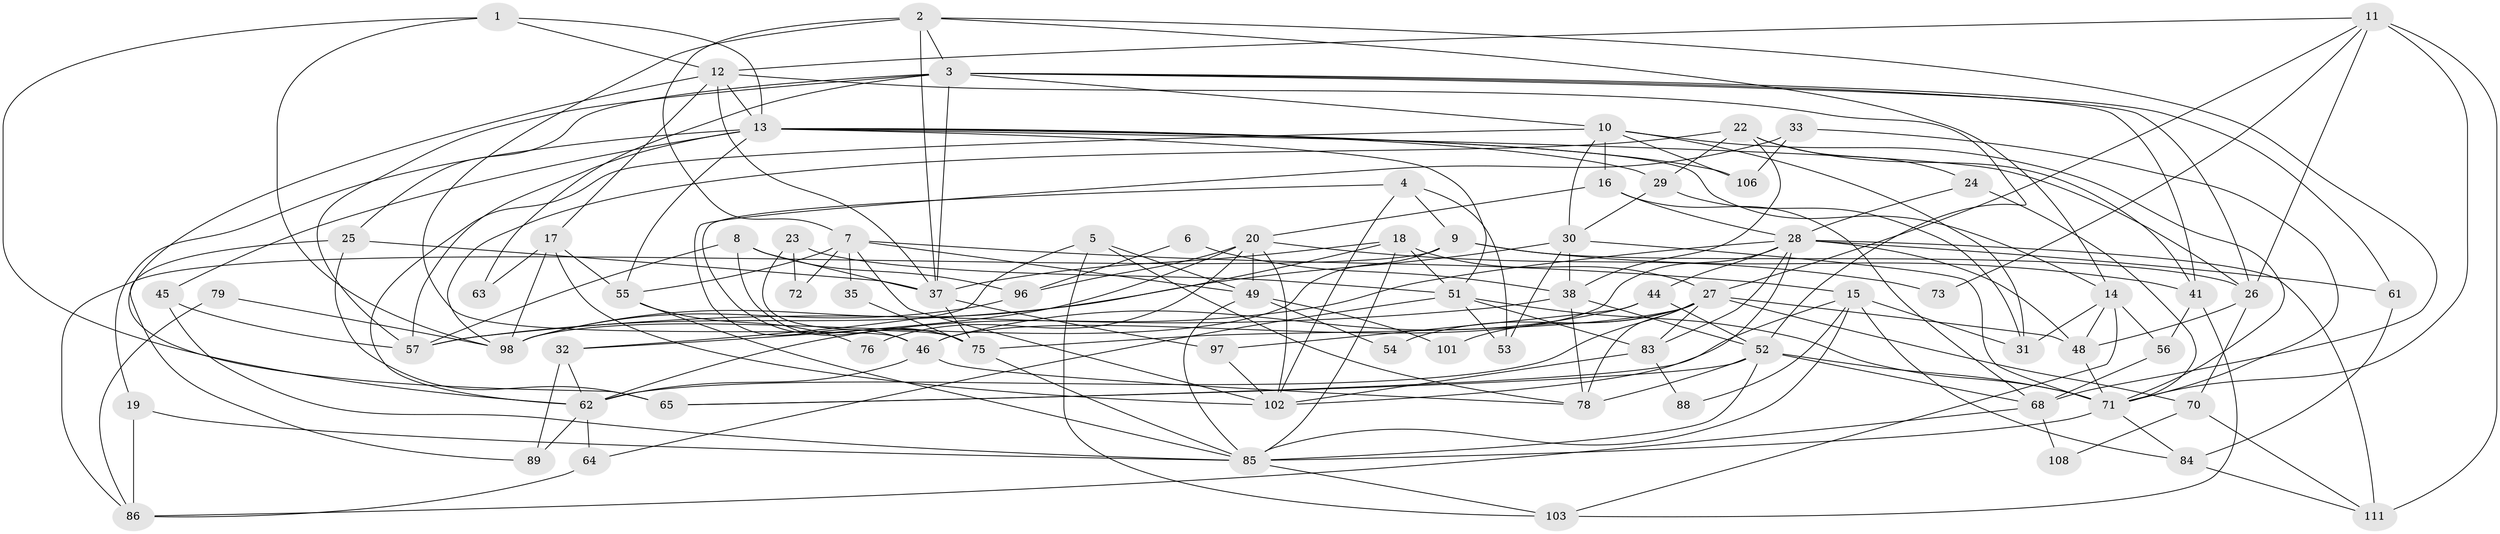 // original degree distribution, {4: 0.3076923076923077, 5: 0.13675213675213677, 2: 0.17094017094017094, 3: 0.21367521367521367, 7: 0.05128205128205128, 6: 0.1111111111111111, 9: 0.008547008547008548}
// Generated by graph-tools (version 1.1) at 2025/11/02/27/25 16:11:23]
// undirected, 77 vertices, 189 edges
graph export_dot {
graph [start="1"]
  node [color=gray90,style=filled];
  1;
  2 [super="+94"];
  3 [super="+59"];
  4;
  5;
  6;
  7 [super="+42"];
  8;
  9;
  10 [super="+39"];
  11 [super="+93"];
  12 [super="+36"];
  13 [super="+91"];
  14 [super="+21"];
  15 [super="+74"];
  16;
  17 [super="+50"];
  18 [super="+69"];
  19;
  20 [super="+77"];
  22 [super="+40"];
  23;
  24;
  25;
  26 [super="+34"];
  27 [super="+47"];
  28 [super="+66"];
  29;
  30 [super="+117"];
  31;
  32;
  33 [super="+92"];
  35;
  37 [super="+100"];
  38 [super="+107"];
  41 [super="+43"];
  44;
  45;
  46 [super="+80"];
  48 [super="+67"];
  49;
  51 [super="+58"];
  52 [super="+90"];
  53;
  54;
  55;
  56 [super="+60"];
  57 [super="+104"];
  61;
  62 [super="+99"];
  63;
  64;
  65;
  68;
  70 [super="+81"];
  71 [super="+115"];
  72;
  73;
  75 [super="+95"];
  76;
  78 [super="+82"];
  79;
  83 [super="+112"];
  84 [super="+87"];
  85 [super="+113"];
  86 [super="+116"];
  88;
  89 [super="+110"];
  96 [super="+109"];
  97;
  98 [super="+114"];
  101;
  102 [super="+105"];
  103;
  106;
  108;
  111;
  1 -- 62;
  1 -- 13;
  1 -- 12;
  1 -- 98;
  2 -- 14;
  2 -- 68;
  2 -- 7;
  2 -- 3;
  2 -- 37;
  2 -- 46;
  3 -- 26;
  3 -- 61;
  3 -- 63;
  3 -- 37;
  3 -- 41;
  3 -- 10;
  3 -- 25;
  3 -- 57;
  4 -- 53;
  4 -- 9;
  4 -- 75;
  4 -- 102;
  5 -- 32;
  5 -- 78;
  5 -- 49;
  5 -- 103;
  6 -- 96;
  6 -- 38;
  7 -- 15;
  7 -- 55;
  7 -- 35;
  7 -- 49;
  7 -- 102;
  7 -- 72;
  8 -- 37;
  8 -- 75;
  8 -- 57;
  8 -- 96;
  9 -- 41;
  9 -- 86;
  9 -- 98;
  9 -- 26;
  10 -- 16;
  10 -- 30;
  10 -- 71;
  10 -- 106;
  10 -- 62;
  10 -- 31;
  11 -- 12;
  11 -- 73;
  11 -- 111;
  11 -- 27;
  11 -- 71;
  11 -- 26;
  12 -- 17;
  12 -- 65;
  12 -- 37;
  12 -- 13;
  12 -- 52;
  13 -- 57;
  13 -- 19;
  13 -- 26;
  13 -- 29;
  13 -- 106;
  13 -- 55;
  13 -- 45;
  13 -- 14;
  13 -- 51;
  14 -- 103;
  14 -- 48;
  14 -- 56;
  14 -- 31;
  15 -- 65;
  15 -- 85;
  15 -- 31;
  15 -- 88;
  15 -- 84;
  16 -- 68;
  16 -- 20;
  16 -- 28;
  17 -- 102;
  17 -- 55;
  17 -- 98;
  17 -- 63;
  18 -- 51 [weight=2];
  18 -- 37;
  18 -- 85;
  18 -- 27;
  18 -- 98;
  19 -- 85;
  19 -- 86;
  20 -- 76;
  20 -- 32;
  20 -- 49;
  20 -- 96;
  20 -- 102;
  20 -- 73;
  22 -- 41;
  22 -- 29;
  22 -- 38;
  22 -- 98;
  22 -- 24;
  23 -- 51;
  23 -- 72;
  23 -- 75;
  24 -- 28;
  24 -- 71;
  25 -- 37;
  25 -- 65;
  25 -- 89;
  26 -- 48;
  26 -- 70;
  27 -- 48;
  27 -- 54;
  27 -- 78;
  27 -- 83;
  27 -- 101;
  27 -- 70;
  27 -- 75;
  27 -- 62;
  28 -- 102;
  28 -- 61;
  28 -- 111;
  28 -- 83;
  28 -- 48;
  28 -- 62;
  28 -- 44;
  28 -- 46;
  29 -- 31;
  29 -- 30;
  30 -- 57;
  30 -- 71;
  30 -- 38;
  30 -- 53;
  32 -- 89;
  32 -- 62;
  33 -- 71;
  33 -- 106;
  33 -- 46;
  35 -- 75;
  37 -- 97;
  37 -- 75;
  38 -- 57;
  38 -- 52;
  38 -- 78;
  41 -- 56;
  41 -- 103;
  44 -- 46;
  44 -- 52;
  44 -- 97;
  45 -- 85;
  45 -- 57;
  46 -- 62;
  46 -- 78;
  48 -- 71;
  49 -- 54;
  49 -- 101;
  49 -- 85;
  51 -- 53;
  51 -- 71;
  51 -- 64;
  51 -- 83;
  52 -- 65;
  52 -- 78 [weight=2];
  52 -- 71;
  52 -- 85;
  52 -- 68;
  55 -- 76;
  55 -- 85;
  56 -- 68;
  61 -- 84;
  62 -- 89;
  62 -- 64;
  64 -- 86;
  68 -- 108;
  68 -- 86;
  70 -- 111;
  70 -- 108;
  71 -- 84;
  71 -- 85;
  75 -- 85;
  79 -- 86;
  79 -- 98;
  83 -- 102 [weight=2];
  83 -- 88;
  84 -- 111;
  85 -- 103;
  96 -- 98;
  97 -- 102;
}
